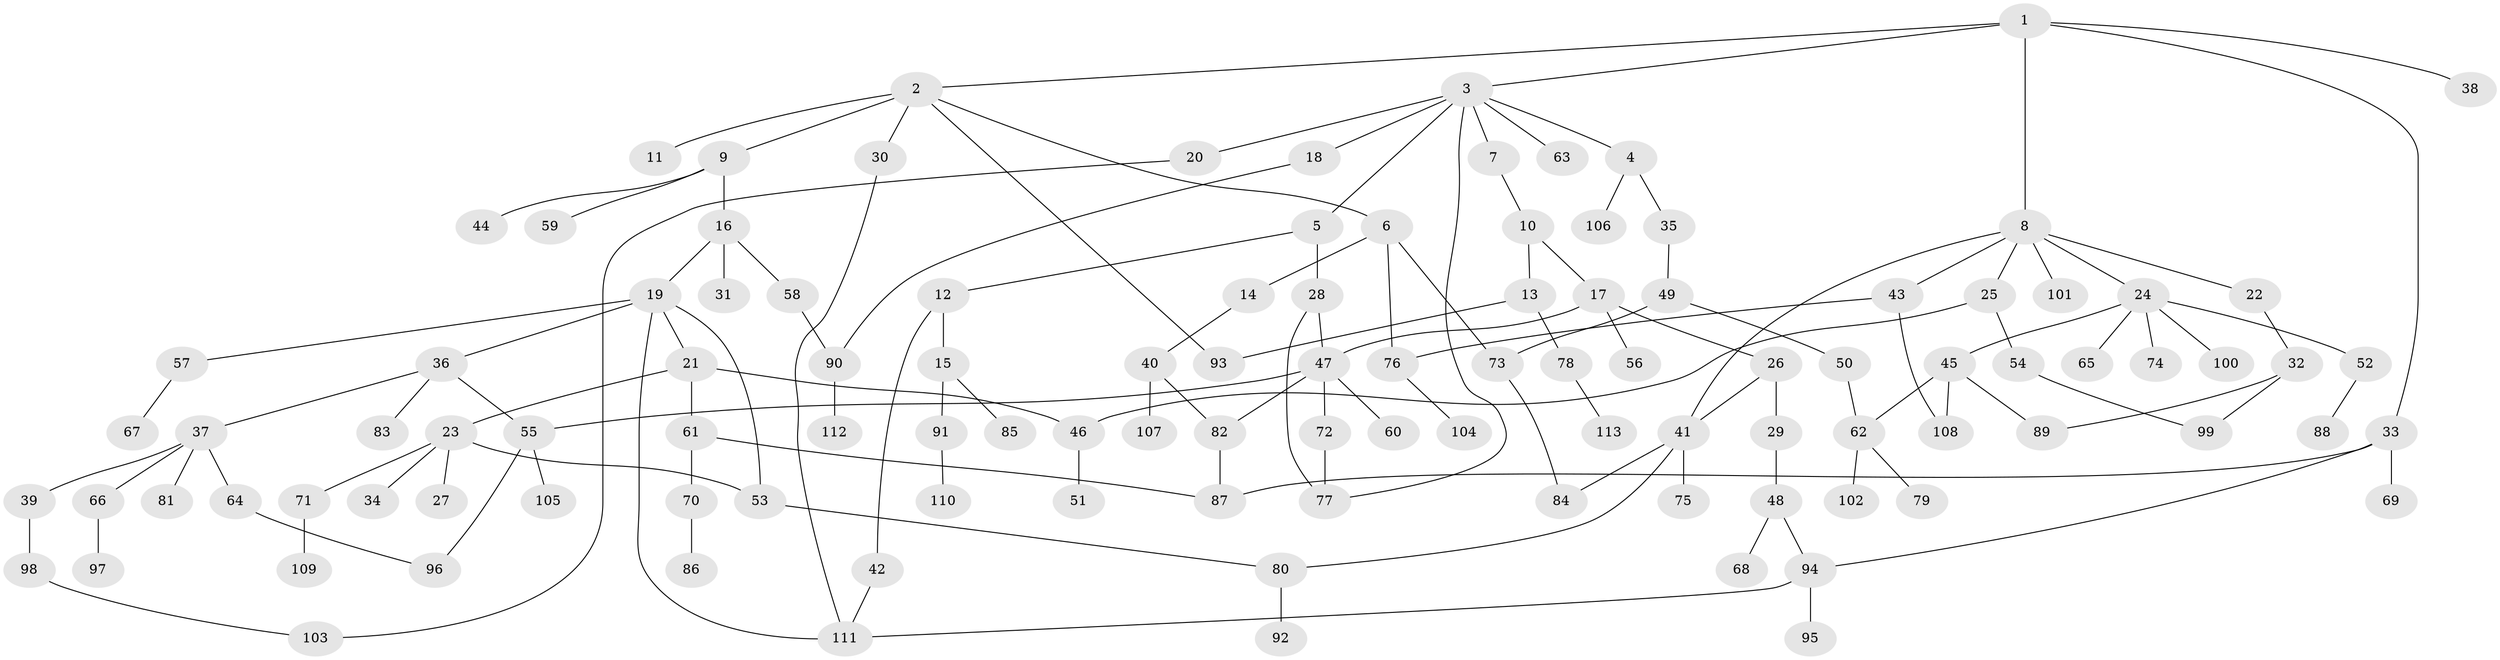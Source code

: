 // coarse degree distribution, {25: 0.02564102564102564, 3: 0.07692307692307693, 13: 0.02564102564102564, 1: 0.5384615384615384, 4: 0.05128205128205128, 2: 0.23076923076923078, 6: 0.05128205128205128}
// Generated by graph-tools (version 1.1) at 2025/16/03/04/25 18:16:52]
// undirected, 113 vertices, 138 edges
graph export_dot {
graph [start="1"]
  node [color=gray90,style=filled];
  1;
  2;
  3;
  4;
  5;
  6;
  7;
  8;
  9;
  10;
  11;
  12;
  13;
  14;
  15;
  16;
  17;
  18;
  19;
  20;
  21;
  22;
  23;
  24;
  25;
  26;
  27;
  28;
  29;
  30;
  31;
  32;
  33;
  34;
  35;
  36;
  37;
  38;
  39;
  40;
  41;
  42;
  43;
  44;
  45;
  46;
  47;
  48;
  49;
  50;
  51;
  52;
  53;
  54;
  55;
  56;
  57;
  58;
  59;
  60;
  61;
  62;
  63;
  64;
  65;
  66;
  67;
  68;
  69;
  70;
  71;
  72;
  73;
  74;
  75;
  76;
  77;
  78;
  79;
  80;
  81;
  82;
  83;
  84;
  85;
  86;
  87;
  88;
  89;
  90;
  91;
  92;
  93;
  94;
  95;
  96;
  97;
  98;
  99;
  100;
  101;
  102;
  103;
  104;
  105;
  106;
  107;
  108;
  109;
  110;
  111;
  112;
  113;
  1 -- 2;
  1 -- 3;
  1 -- 8;
  1 -- 33;
  1 -- 38;
  2 -- 6;
  2 -- 9;
  2 -- 11;
  2 -- 30;
  2 -- 93;
  3 -- 4;
  3 -- 5;
  3 -- 7;
  3 -- 18;
  3 -- 20;
  3 -- 63;
  3 -- 77;
  4 -- 35;
  4 -- 106;
  5 -- 12;
  5 -- 28;
  6 -- 14;
  6 -- 73;
  6 -- 76;
  7 -- 10;
  8 -- 22;
  8 -- 24;
  8 -- 25;
  8 -- 41;
  8 -- 43;
  8 -- 101;
  9 -- 16;
  9 -- 44;
  9 -- 59;
  10 -- 13;
  10 -- 17;
  12 -- 15;
  12 -- 42;
  13 -- 78;
  13 -- 93;
  14 -- 40;
  15 -- 85;
  15 -- 91;
  16 -- 19;
  16 -- 31;
  16 -- 58;
  17 -- 26;
  17 -- 47;
  17 -- 56;
  18 -- 90;
  19 -- 21;
  19 -- 36;
  19 -- 57;
  19 -- 53;
  19 -- 111;
  20 -- 103;
  21 -- 23;
  21 -- 46;
  21 -- 61;
  22 -- 32;
  23 -- 27;
  23 -- 34;
  23 -- 53;
  23 -- 71;
  24 -- 45;
  24 -- 52;
  24 -- 65;
  24 -- 74;
  24 -- 100;
  25 -- 54;
  25 -- 46;
  26 -- 29;
  26 -- 41;
  28 -- 77;
  28 -- 47;
  29 -- 48;
  30 -- 111;
  32 -- 89;
  32 -- 99;
  33 -- 69;
  33 -- 94;
  33 -- 87;
  35 -- 49;
  36 -- 37;
  36 -- 55;
  36 -- 83;
  37 -- 39;
  37 -- 64;
  37 -- 66;
  37 -- 81;
  39 -- 98;
  40 -- 107;
  40 -- 82;
  41 -- 75;
  41 -- 84;
  41 -- 80;
  42 -- 111;
  43 -- 108;
  43 -- 76;
  45 -- 62;
  45 -- 89;
  45 -- 108;
  46 -- 51;
  47 -- 60;
  47 -- 72;
  47 -- 82;
  47 -- 55;
  48 -- 68;
  48 -- 94;
  49 -- 50;
  49 -- 73;
  50 -- 62;
  52 -- 88;
  53 -- 80;
  54 -- 99;
  55 -- 96;
  55 -- 105;
  57 -- 67;
  58 -- 90;
  61 -- 70;
  61 -- 87;
  62 -- 79;
  62 -- 102;
  64 -- 96;
  66 -- 97;
  70 -- 86;
  71 -- 109;
  72 -- 77;
  73 -- 84;
  76 -- 104;
  78 -- 113;
  80 -- 92;
  82 -- 87;
  90 -- 112;
  91 -- 110;
  94 -- 95;
  94 -- 111;
  98 -- 103;
}
